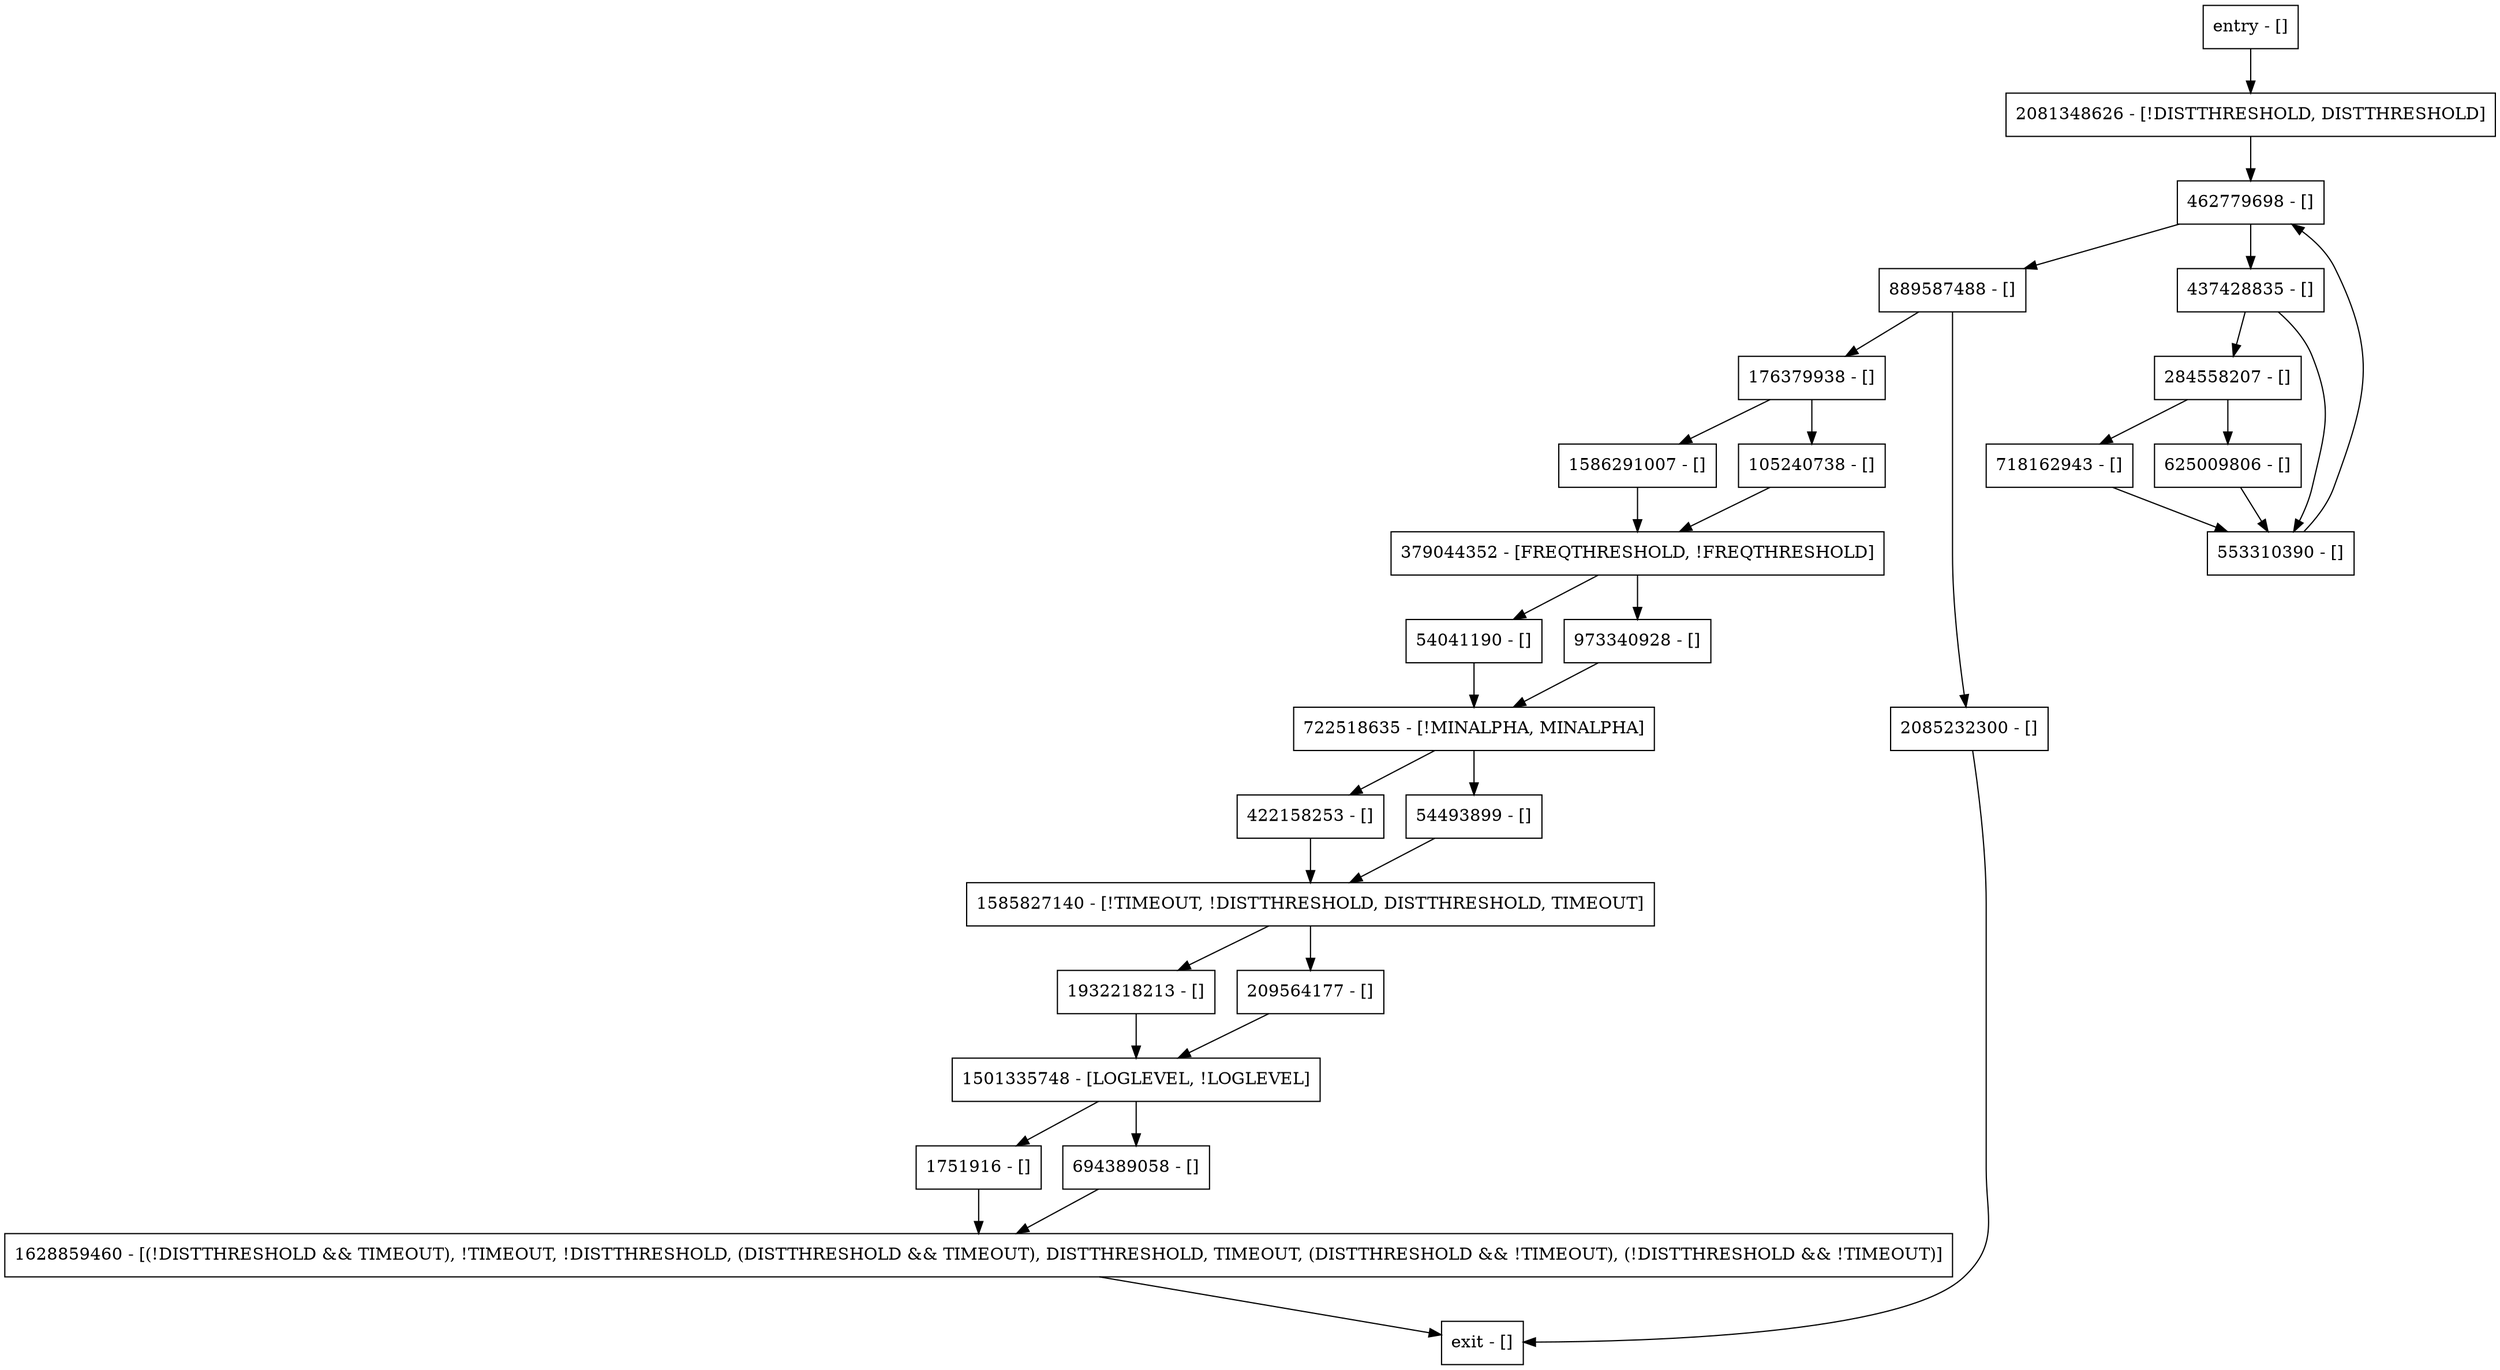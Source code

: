 digraph main {
node [shape=record];
176379938 [label="176379938 - []"];
422158253 [label="422158253 - []"];
722518635 [label="722518635 - [!MINALPHA, MINALPHA]"];
718162943 [label="718162943 - []"];
462779698 [label="462779698 - []"];
284558207 [label="284558207 - []"];
379044352 [label="379044352 - [FREQTHRESHOLD, !FREQTHRESHOLD]"];
1586291007 [label="1586291007 - []"];
1628859460 [label="1628859460 - [(!DISTTHRESHOLD && TIMEOUT), !TIMEOUT, !DISTTHRESHOLD, (DISTTHRESHOLD && TIMEOUT), DISTTHRESHOLD, TIMEOUT, (DISTTHRESHOLD && !TIMEOUT), (!DISTTHRESHOLD && !TIMEOUT)]"];
1501335748 [label="1501335748 - [LOGLEVEL, !LOGLEVEL]"];
1932218213 [label="1932218213 - []"];
625009806 [label="625009806 - []"];
209564177 [label="209564177 - []"];
2081348626 [label="2081348626 - [!DISTTHRESHOLD, DISTTHRESHOLD]"];
889587488 [label="889587488 - []"];
54041190 [label="54041190 - []"];
105240738 [label="105240738 - []"];
437428835 [label="437428835 - []"];
2085232300 [label="2085232300 - []"];
973340928 [label="973340928 - []"];
54493899 [label="54493899 - []"];
entry [label="entry - []"];
exit [label="exit - []"];
1751916 [label="1751916 - []"];
553310390 [label="553310390 - []"];
694389058 [label="694389058 - []"];
1585827140 [label="1585827140 - [!TIMEOUT, !DISTTHRESHOLD, DISTTHRESHOLD, TIMEOUT]"];
entry;
exit;
176379938 -> 105240738;
176379938 -> 1586291007;
422158253 -> 1585827140;
722518635 -> 54493899;
722518635 -> 422158253;
718162943 -> 553310390;
462779698 -> 889587488;
462779698 -> 437428835;
284558207 -> 718162943;
284558207 -> 625009806;
379044352 -> 973340928;
379044352 -> 54041190;
1586291007 -> 379044352;
1628859460 -> exit;
1501335748 -> 1751916;
1501335748 -> 694389058;
1932218213 -> 1501335748;
625009806 -> 553310390;
209564177 -> 1501335748;
2081348626 -> 462779698;
889587488 -> 176379938;
889587488 -> 2085232300;
54041190 -> 722518635;
105240738 -> 379044352;
437428835 -> 284558207;
437428835 -> 553310390;
2085232300 -> exit;
973340928 -> 722518635;
54493899 -> 1585827140;
entry -> 2081348626;
1751916 -> 1628859460;
553310390 -> 462779698;
694389058 -> 1628859460;
1585827140 -> 209564177;
1585827140 -> 1932218213;
}
